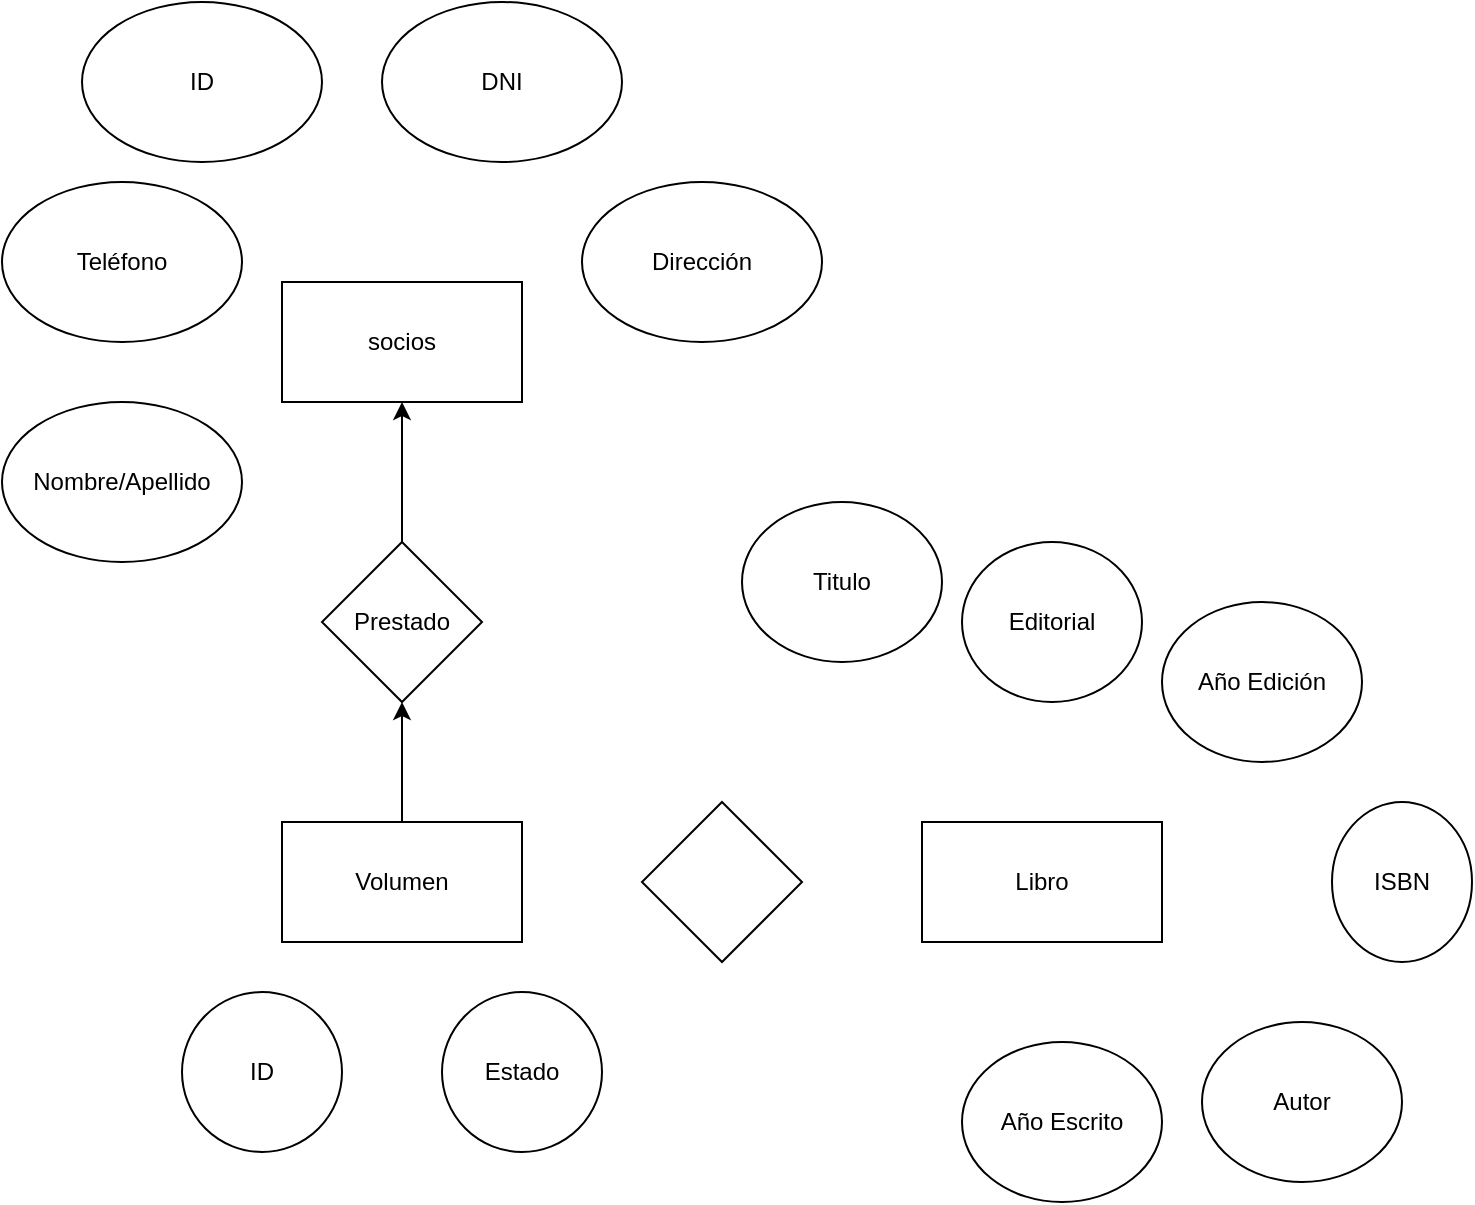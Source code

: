 <mxfile version="28.2.7">
  <diagram name="Página-1" id="O5beDDzp4m1SNn2A3FI_">
    <mxGraphModel dx="1051" dy="615" grid="1" gridSize="10" guides="1" tooltips="1" connect="1" arrows="1" fold="1" page="1" pageScale="1" pageWidth="827" pageHeight="1169" math="0" shadow="0">
      <root>
        <mxCell id="0" />
        <mxCell id="1" parent="0" />
        <mxCell id="U1PU8HSO9dPd2CjFxeWQ-1" value="socios" style="rounded=0;whiteSpace=wrap;html=1;" vertex="1" parent="1">
          <mxGeometry x="160" y="230" width="120" height="60" as="geometry" />
        </mxCell>
        <mxCell id="U1PU8HSO9dPd2CjFxeWQ-2" value="Libro" style="rounded=0;whiteSpace=wrap;html=1;" vertex="1" parent="1">
          <mxGeometry x="480" y="500" width="120" height="60" as="geometry" />
        </mxCell>
        <mxCell id="U1PU8HSO9dPd2CjFxeWQ-19" style="edgeStyle=orthogonalEdgeStyle;rounded=0;orthogonalLoop=1;jettySize=auto;html=1;exitX=0.5;exitY=0;exitDx=0;exitDy=0;entryX=0.5;entryY=1;entryDx=0;entryDy=0;" edge="1" parent="1" source="U1PU8HSO9dPd2CjFxeWQ-3" target="U1PU8HSO9dPd2CjFxeWQ-17">
          <mxGeometry relative="1" as="geometry" />
        </mxCell>
        <mxCell id="U1PU8HSO9dPd2CjFxeWQ-3" value="Volumen" style="rounded=0;whiteSpace=wrap;html=1;" vertex="1" parent="1">
          <mxGeometry x="160" y="500" width="120" height="60" as="geometry" />
        </mxCell>
        <mxCell id="U1PU8HSO9dPd2CjFxeWQ-4" value="ID" style="ellipse;whiteSpace=wrap;html=1;" vertex="1" parent="1">
          <mxGeometry x="60" y="90" width="120" height="80" as="geometry" />
        </mxCell>
        <mxCell id="U1PU8HSO9dPd2CjFxeWQ-5" value="DNI" style="ellipse;whiteSpace=wrap;html=1;" vertex="1" parent="1">
          <mxGeometry x="210" y="90" width="120" height="80" as="geometry" />
        </mxCell>
        <mxCell id="U1PU8HSO9dPd2CjFxeWQ-6" value="Dirección" style="ellipse;whiteSpace=wrap;html=1;" vertex="1" parent="1">
          <mxGeometry x="310" y="180" width="120" height="80" as="geometry" />
        </mxCell>
        <mxCell id="U1PU8HSO9dPd2CjFxeWQ-7" value="Teléfono" style="ellipse;whiteSpace=wrap;html=1;" vertex="1" parent="1">
          <mxGeometry x="20" y="180" width="120" height="80" as="geometry" />
        </mxCell>
        <mxCell id="U1PU8HSO9dPd2CjFxeWQ-8" value="Nombre/Apellido" style="ellipse;whiteSpace=wrap;html=1;" vertex="1" parent="1">
          <mxGeometry x="20" y="290" width="120" height="80" as="geometry" />
        </mxCell>
        <mxCell id="U1PU8HSO9dPd2CjFxeWQ-9" value="Titulo" style="ellipse;whiteSpace=wrap;html=1;" vertex="1" parent="1">
          <mxGeometry x="390" y="340" width="100" height="80" as="geometry" />
        </mxCell>
        <mxCell id="U1PU8HSO9dPd2CjFxeWQ-10" value="Editorial" style="ellipse;whiteSpace=wrap;html=1;" vertex="1" parent="1">
          <mxGeometry x="500" y="360" width="90" height="80" as="geometry" />
        </mxCell>
        <mxCell id="U1PU8HSO9dPd2CjFxeWQ-11" value="Año Escrito" style="ellipse;whiteSpace=wrap;html=1;" vertex="1" parent="1">
          <mxGeometry x="500" y="610" width="100" height="80" as="geometry" />
        </mxCell>
        <mxCell id="U1PU8HSO9dPd2CjFxeWQ-12" value="Año Edición" style="ellipse;whiteSpace=wrap;html=1;" vertex="1" parent="1">
          <mxGeometry x="600" y="390" width="100" height="80" as="geometry" />
        </mxCell>
        <mxCell id="U1PU8HSO9dPd2CjFxeWQ-13" value="Autor" style="ellipse;whiteSpace=wrap;html=1;" vertex="1" parent="1">
          <mxGeometry x="620" y="600" width="100" height="80" as="geometry" />
        </mxCell>
        <mxCell id="U1PU8HSO9dPd2CjFxeWQ-14" value="ISBN" style="ellipse;whiteSpace=wrap;html=1;" vertex="1" parent="1">
          <mxGeometry x="685" y="490" width="70" height="80" as="geometry" />
        </mxCell>
        <mxCell id="U1PU8HSO9dPd2CjFxeWQ-15" value="ID" style="ellipse;whiteSpace=wrap;html=1;" vertex="1" parent="1">
          <mxGeometry x="110" y="585" width="80" height="80" as="geometry" />
        </mxCell>
        <mxCell id="U1PU8HSO9dPd2CjFxeWQ-16" value="Estado" style="ellipse;whiteSpace=wrap;html=1;" vertex="1" parent="1">
          <mxGeometry x="240" y="585" width="80" height="80" as="geometry" />
        </mxCell>
        <mxCell id="U1PU8HSO9dPd2CjFxeWQ-21" style="edgeStyle=orthogonalEdgeStyle;rounded=0;orthogonalLoop=1;jettySize=auto;html=1;exitX=0.5;exitY=0;exitDx=0;exitDy=0;entryX=0.5;entryY=1;entryDx=0;entryDy=0;" edge="1" parent="1" source="U1PU8HSO9dPd2CjFxeWQ-17" target="U1PU8HSO9dPd2CjFxeWQ-1">
          <mxGeometry relative="1" as="geometry" />
        </mxCell>
        <mxCell id="U1PU8HSO9dPd2CjFxeWQ-17" value="Prestado" style="rhombus;whiteSpace=wrap;html=1;" vertex="1" parent="1">
          <mxGeometry x="180" y="360" width="80" height="80" as="geometry" />
        </mxCell>
        <mxCell id="U1PU8HSO9dPd2CjFxeWQ-18" value="" style="rhombus;whiteSpace=wrap;html=1;" vertex="1" parent="1">
          <mxGeometry x="340" y="490" width="80" height="80" as="geometry" />
        </mxCell>
      </root>
    </mxGraphModel>
  </diagram>
</mxfile>
